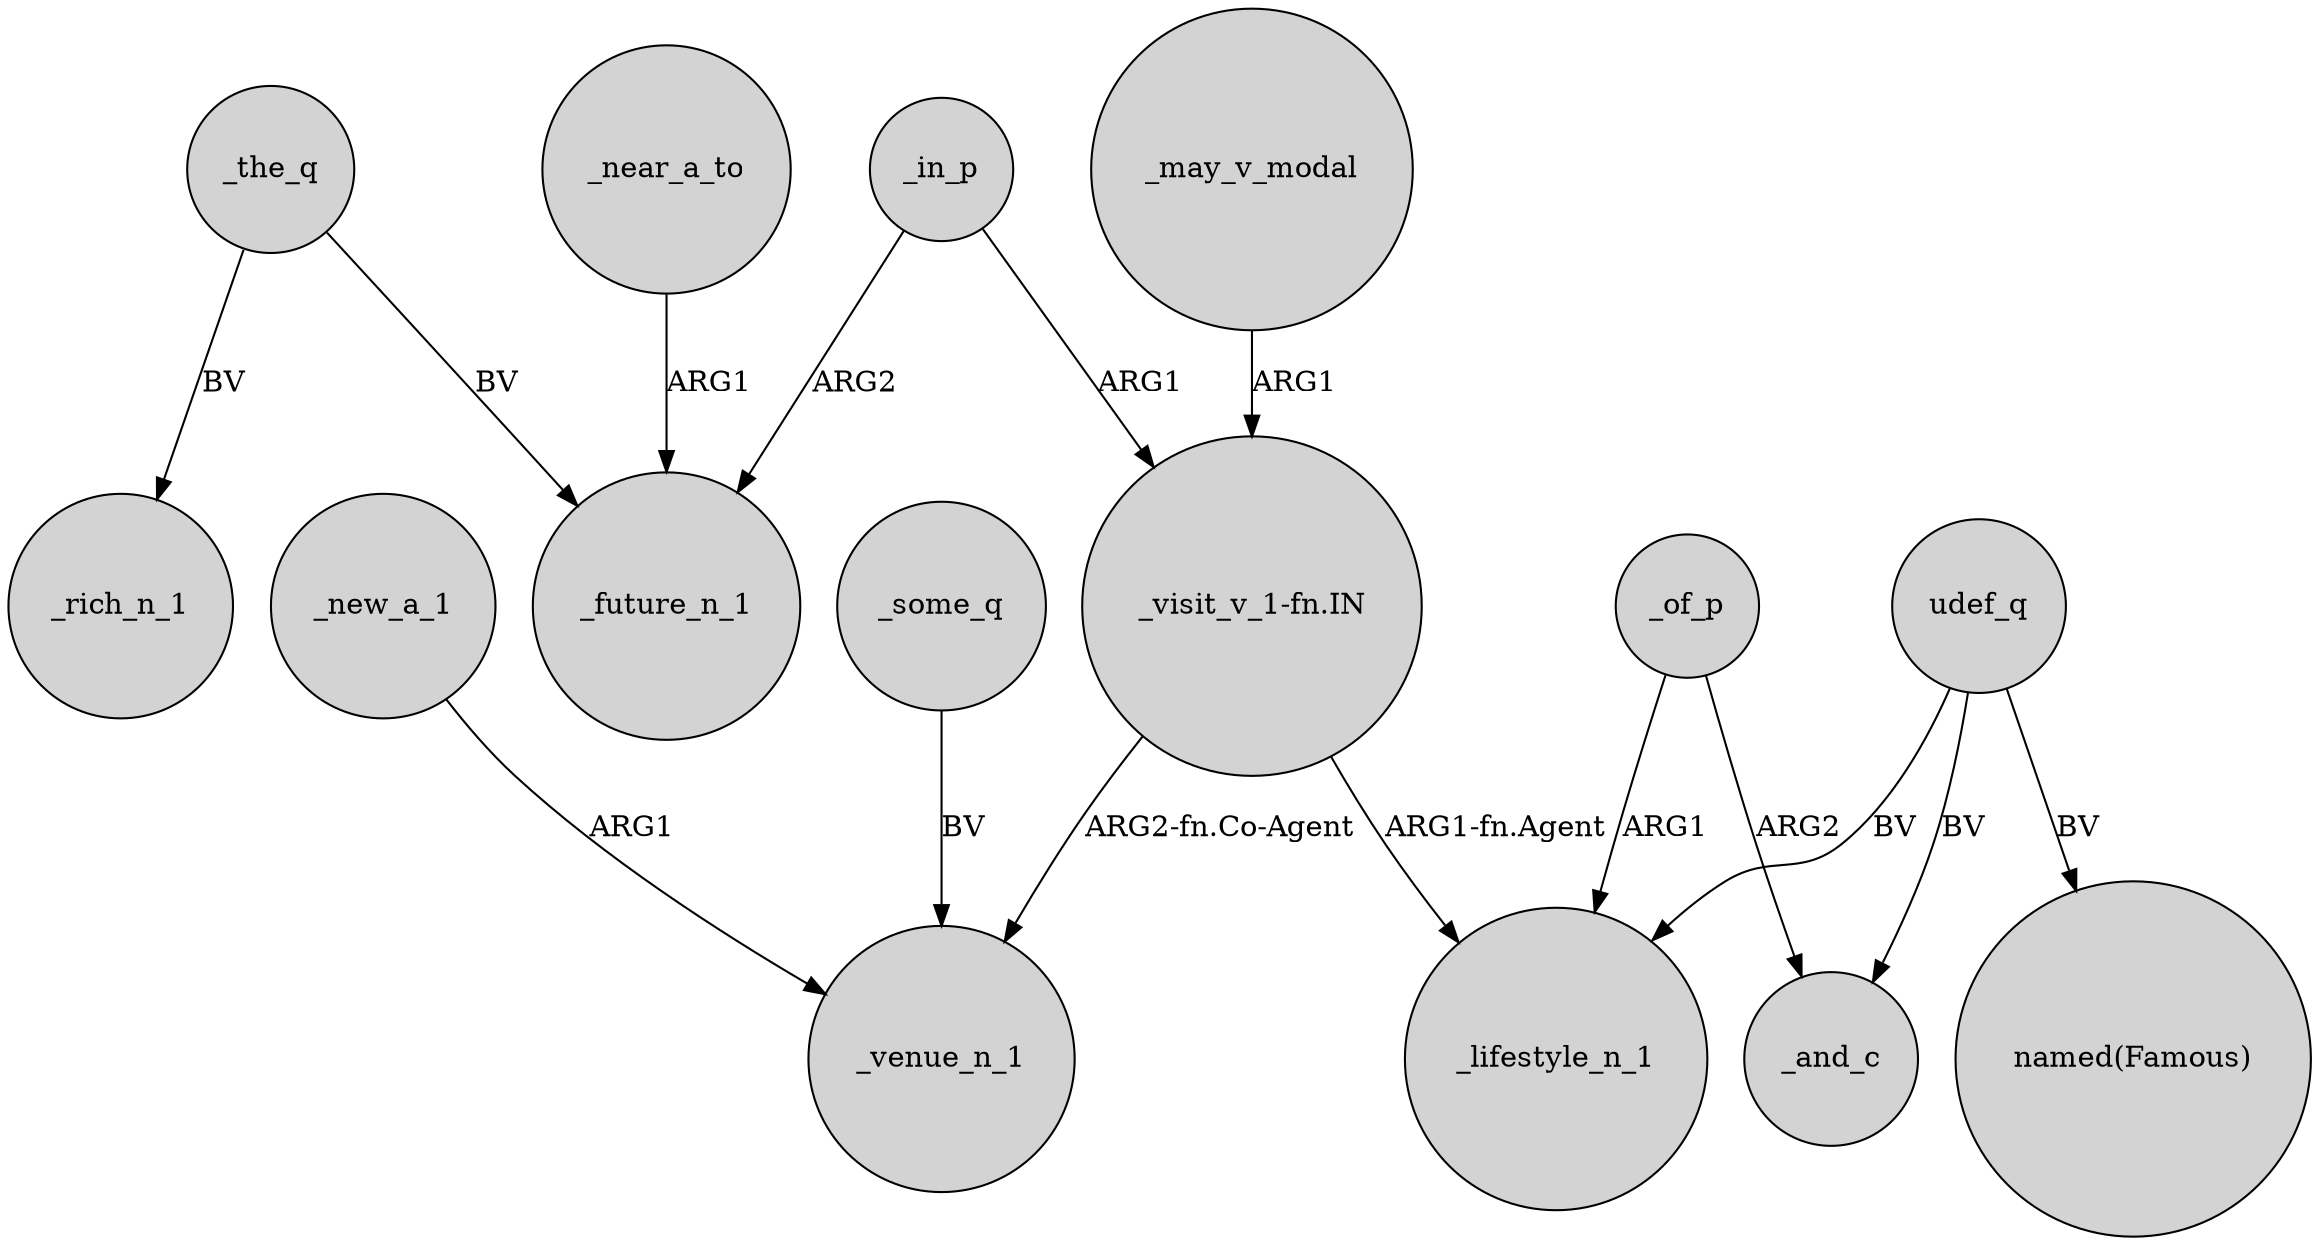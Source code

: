 digraph {
	node [shape=circle style=filled]
	_in_p -> _future_n_1 [label=ARG2]
	_of_p -> _and_c [label=ARG2]
	"_visit_v_1-fn.IN" -> _venue_n_1 [label="ARG2-fn.Co-Agent"]
	_near_a_to -> _future_n_1 [label=ARG1]
	"_visit_v_1-fn.IN" -> _lifestyle_n_1 [label="ARG1-fn.Agent"]
	udef_q -> "named(Famous)" [label=BV]
	_in_p -> "_visit_v_1-fn.IN" [label=ARG1]
	_of_p -> _lifestyle_n_1 [label=ARG1]
	udef_q -> _and_c [label=BV]
	_some_q -> _venue_n_1 [label=BV]
	_may_v_modal -> "_visit_v_1-fn.IN" [label=ARG1]
	_new_a_1 -> _venue_n_1 [label=ARG1]
	udef_q -> _lifestyle_n_1 [label=BV]
	_the_q -> _future_n_1 [label=BV]
	_the_q -> _rich_n_1 [label=BV]
}
